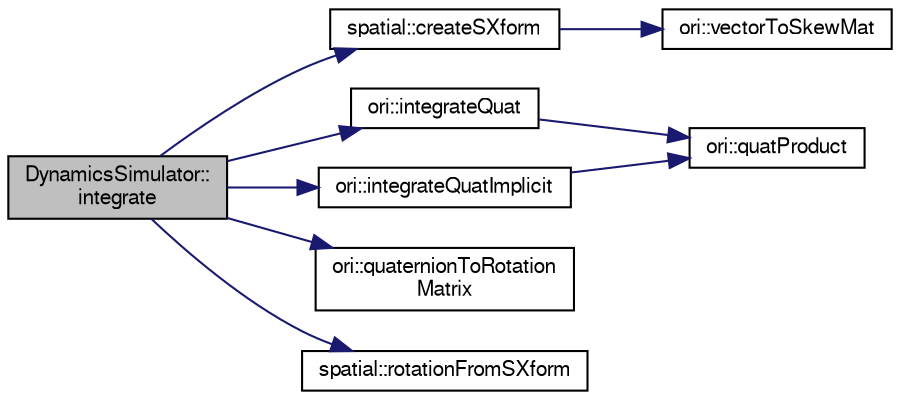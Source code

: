 digraph "DynamicsSimulator::integrate"
{
  edge [fontname="FreeSans",fontsize="10",labelfontname="FreeSans",labelfontsize="10"];
  node [fontname="FreeSans",fontsize="10",shape=record];
  rankdir="LR";
  Node1 [label="DynamicsSimulator::\lintegrate",height=0.2,width=0.4,color="black", fillcolor="grey75", style="filled", fontcolor="black"];
  Node1 -> Node2 [color="midnightblue",fontsize="10",style="solid",fontname="FreeSans"];
  Node2 [label="spatial::createSXform",height=0.2,width=0.4,color="black", fillcolor="white", style="filled",URL="$de/d1a/namespacespatial.html#ae4a2145f3028087511b4f17c0152ec83"];
  Node2 -> Node3 [color="midnightblue",fontsize="10",style="solid",fontname="FreeSans"];
  Node3 [label="ori::vectorToSkewMat",height=0.2,width=0.4,color="black", fillcolor="white", style="filled",URL="$da/d9b/namespaceori.html#a153f2a76610f0c5524da3f8bf8fa4dfa"];
  Node1 -> Node4 [color="midnightblue",fontsize="10",style="solid",fontname="FreeSans"];
  Node4 [label="ori::integrateQuat",height=0.2,width=0.4,color="black", fillcolor="white", style="filled",URL="$da/d9b/namespaceori.html#ac12ecf143879de178929ecaad1714a6a"];
  Node4 -> Node5 [color="midnightblue",fontsize="10",style="solid",fontname="FreeSans"];
  Node5 [label="ori::quatProduct",height=0.2,width=0.4,color="black", fillcolor="white", style="filled",URL="$da/d9b/namespaceori.html#a89494866325446c634184782e56113ff"];
  Node1 -> Node6 [color="midnightblue",fontsize="10",style="solid",fontname="FreeSans"];
  Node6 [label="ori::integrateQuatImplicit",height=0.2,width=0.4,color="black", fillcolor="white", style="filled",URL="$da/d9b/namespaceori.html#a24ac869b814e7e46a63c4ee97e3279ea"];
  Node6 -> Node5 [color="midnightblue",fontsize="10",style="solid",fontname="FreeSans"];
  Node1 -> Node7 [color="midnightblue",fontsize="10",style="solid",fontname="FreeSans"];
  Node7 [label="ori::quaternionToRotation\lMatrix",height=0.2,width=0.4,color="black", fillcolor="white", style="filled",URL="$da/d9b/namespaceori.html#af88fa91d686c646d41f9b747a6bc90f0"];
  Node1 -> Node8 [color="midnightblue",fontsize="10",style="solid",fontname="FreeSans"];
  Node8 [label="spatial::rotationFromSXform",height=0.2,width=0.4,color="black", fillcolor="white", style="filled",URL="$de/d1a/namespacespatial.html#abdc3cd991206414d80d9f89be27e3633"];
}
